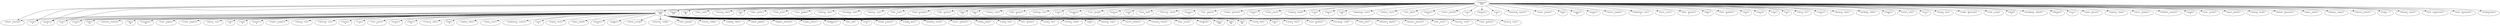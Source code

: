 strict digraph  {
	"['unknown']
1021" -> "['node']
466";
	"['unknown']
1021" -> "['block']
154";
	"['unknown']
1021" -> "['file']
80";
	"['unknown']
1021" -> "['data', 'read']
1";
	"['unknown']
1021" -> "['process', 'time']
3";
	"['unknown']
1021" -> "['fail']
52";
	"['unknown']
1021" -> "['data', 'cluster']
1";
	"['unknown']
1021" -> "['read', 'write']
3";
	"['unknown']
1021" -> "['case', 'happen']
2";
	"['unknown']
1021" -> "['perform', 'data']
3";
	"['unknown']
1021" -> "['exception', 'lead']
2";
	"['unknown']
1021" -> "['process', 'case']
1";
	"['unknown']
1021" -> "['edit', 'write']
2";
	"['unknown']
1021" -> "['read', 'exception']
2";
	"['unknown']
1021" -> "['edit', 'perform']
1";
	"['unknown']
1021" -> "['data']
13";
	"['unknown']
1021" -> "['time']
15";
	"['unknown']
1021" -> "['cluster', 'creat']
1";
	"['unknown']
1021" -> "['edit', 'memori']
4";
	"['unknown']
1021" -> "['perform', 'issu']
1";
	"['unknown']
1021" -> "['detect', 'function']
1";
	"['unknown']
1021" -> "['creat']
2";
	"['unknown']
1021" -> "['exception']
22";
	"['unknown']
1021" -> "['case', 'thread']
1";
	"['unknown']
1021" -> "['function']
4";
	"['unknown']
1021" -> "['read']
13";
	"['unknown']
1021" -> "['case', 'lead']
2";
	"['unknown']
1021" -> "['directori', 'check']
1";
	"['unknown']
1021" -> "['process']
10";
	"['unknown']
1021" -> "['write']
4";
	"['unknown']
1021" -> "['jira', 'semant']
2";
	"['unknown']
1021" -> "['report', 'directori']
1";
	"['unknown']
1021" -> "['cluster']
6";
	"['unknown']
1021" -> "['state', 'check']
2";
	"['unknown']
1021" -> "['support', 'handl']
1";
	"['unknown']
1021" -> "['creat']
6";
	"['unknown']
1021" -> "['detect']
9";
	"['unknown']
1021" -> "['edit']
12";
	"['unknown']
1021" -> "['implement', 'close']
1";
	"['unknown']
1021" -> "['replica', 'recov']
1";
	"['unknown']
1021" -> "['perform']
5";
	"['unknown']
1021" -> "['test', 'allow']
1";
	"['unknown']
1021" -> "['function']
8";
	"['unknown']
1021" -> "['check', 'method']
1";
	"['unknown']
1021" -> "['issu']
2";
	"['unknown']
1021" -> "['directori']
2";
	"['unknown']
1021" -> "['case']
4";
	"['unknown']
1021" -> "['namenod', 'connect']
2";
	"['unknown']
1021" -> "['name', 'request']
1";
	"['unknown']
1021" -> "['lead']
2";
	"['unknown']
1021" -> "['support']
16";
	"['unknown']
1021" -> "['memori']
4";
	"['unknown']
1021" -> "['return', 'number']
1";
	"['unknown']
1021" -> "['implement', 'user']
2";
	"['unknown']
1021" -> "['error', 'secur']
1";
	"['unknown']
1021" -> "['limit', 'improve']
2";
	"['unknown']
1021" -> "['start']
2";
	"['unknown']
1021" -> "['failur']
3";
	"['unknown']
1021" -> "['lock', 'deadlock']
2";
	"['unknown']
1021" -> "['check']
2";
	"['unknown']
1021" -> "['thread']
2";
	"['unknown']
1021" -> "['close']
3";
	"['unknown']
1021" -> "['test']
2";
	"['unknown']
1021" -> "['throw', 'list']
1";
	"['unknown']
1021" -> "['connect']
2";
	"['unknown']
1021" -> "['dfsclient', 'token']
1";
	"['unknown']
1021" -> "['problem', 'token']
1";
	"['unknown']
1021" -> "['happen']
3";
	"['unknown']
1021" -> "['return']
3";
	"['unknown']
1021" -> "['cache', 'work']
1";
	"['unknown']
1021" -> "['secur']
4";
	"['unknown']
1021" -> "['fsimag', 'leas']
1";
	"['unknown']
1021" -> "['config', 'filesystem']
1";
	"['unknown']
1021" -> "['code', 'string']
1";
	"['unknown']
1021" -> "['handl']
2";
	"['unknown']
1021" -> "['checkpoint', 'default']
1";
	"['unknown']
1021" -> "['dfsclient']
2";
	"['unknown']
1021" -> "['recov']
1";
	"['unknown']
1021" -> "['name', 'discuss']
1";
	"['unknown']
1021" -> "['improve', 'thing']
1";
	"['unknown']
1021" -> "['servic', 'hadoop-']
1";
	"['unknown']
1021" -> "['problem', 'permiss']
1";
	"['unknown']
1021" -> "['pipelin']
2";
	"['unknown']
1021" -> "['user', 'custom']
1";
	"['unknown']
1021" -> "['space', 'default']
1";
	"['unknown']
1021" -> "['startup', 'break']
1";
	"['unknown']
1021" -> "['default', 'filesystem']
1";
	"['unknown']
1021" -> "['space', 'option']
1";
	"['unknown']
1021" -> "['hadoop-', 'region']
1";
	"['unknown']
1021" -> "['timeout', 'branch-']
1";
	"['unknown']
1021" -> "['socket', ':']
1";
	"['unknown']
1021" -> "['attempt', 'expect']
1";
	"['unknown']
1021" -> "['fsck', 'subdirectori']
1";
	"['unknown']
1021" -> "['avail', 'framework']
1";
	"['unknown']
1021" -> "['sendheartbeat']
1";
	"['node']
466" -> "['detect', 'function']
1";
	"['node']
466" -> "['write']
4";
	"['node']
466" -> "['perform']
5";
	"['node']
466" -> "['start']
2";
	"['node']
466" -> "['return']
3";
	"['node']
466" -> "['block']
158";
	"['node']
466" -> "['file']
62";
	"['node']
466" -> "['fail']
50";
	"['node']
466" -> "['world', 'disk']
2";
	"['node']
466" -> "['data']
6";
	"['node']
466" -> "['cluster', 'data']
4";
	"['node']
466" -> "['case', 'problem']
2";
	"['node']
466" -> "['exception', 'read']
1";
	"['node']
466" -> "['edit', 'time']
3";
	"['node']
466" -> "['dfsclient', 'pipelin']
2";
	"['node']
466" -> "['process', 'directori']
2";
	"['node']
466" -> "['edit', 'write']
3";
	"['node']
466" -> "['process', 'creat']
2";
	"['node']
466" -> "['read', 'perform']
1";
	"['node']
466" -> "['process', 'start']
1";
	"['node']
466" -> "['time']
13";
	"['node']
466" -> "['perform', 'function']
1";
	"['node']
466" -> "['data']
16";
	"['node']
466" -> "['exception']
16";
	"['node']
466" -> "['case', 'replica']
1";
	"['node']
466" -> "['creat', 'support']
1";
	"['node']
466" -> "['detect', 'case']
1";
	"['node']
466" -> "['edit']
5";
	"['node']
466" -> "['read']
4";
	"['node']
466" -> "['process']
6";
	"['node']
466" -> "['report', 'support']
1";
	"['node']
466" -> "['memori', 'test']
1";
	"['node']
466" -> "['directori', 'issu']
1";
	"['node']
466" -> "['cluster']
8";
	"['node']
466" -> "['creat']
7";
	"['node']
466" -> "['issu', 'renew']
3";
	"['node']
466" -> "['memori']
2";
	"['node']
466" -> "['detect']
4";
	"['node']
466" -> "['connect', 'allow']
1";
	"['node']
466" -> "['lead']
3";
	"['node']
466" -> "['replica', 'failur']
1";
	"['node']
466" -> "['check', 'error']
1";
	"['node']
466" -> "['implement', 'connect']
1";
	"['node']
466" -> "['case']
3";
	"['node']
466" -> "['report', 'work']
1";
	"['node']
466" -> "['failur', 'handl']
1";
	"['node']
466" -> "['function']
6";
	"['node']
466" -> "['support']
7";
	"['node']
466" -> "['check', 'corrupt']
1";
	"['node']
466" -> "['directori', 'config']
1";
	"['node']
466" -> "['state', 'fsimag']
1";
	"['node']
466" -> "['return', 'config']
1";
	"['node']
466" -> "['number', 'allow']
1";
	"['node']
466" -> "['handl', 'pipelin']
1";
	"['node']
466" -> "['happen', 'dfsclient']
1";
	"['node']
466" -> "['chang', 'restart']
1";
	"['node']
466" -> "['implement']
4";
	"['node']
466" -> "['jira', 'add']
1";
	"['node']
466" -> "['error']
2";
	"['node']
466" -> "['break', 'connect']
2";
	"['node']
466" -> "['config', 'ignor']
2";
	"['node']
466" -> "['problem', 'provid']
1";
	"['node']
466" -> "['recov', 'safemod']
1";
	"['node']
466" -> "['deleg', 'token']
3";
	"['node']
466" -> "['check', 'null']
1";
	"['node']
466" -> "['jira', 'timeout']
1";
	"['node']
466" -> "['cache', 'rais']
1";
	"['node']
466" -> "['stream', 'trunk']
1";
	"['node']
466" -> "['path']
1";
	"['node']
466" -> "['timeout', 'loop']
1";
	"['node']
466" -> "['server', 'authent']
1";
	"['node']
466" -> "['scenario', 'format']
1";
	"['node']
466" -> "['loop', 'record']
1";
	"['node']
466" -> "['deadlock']
1";
}

